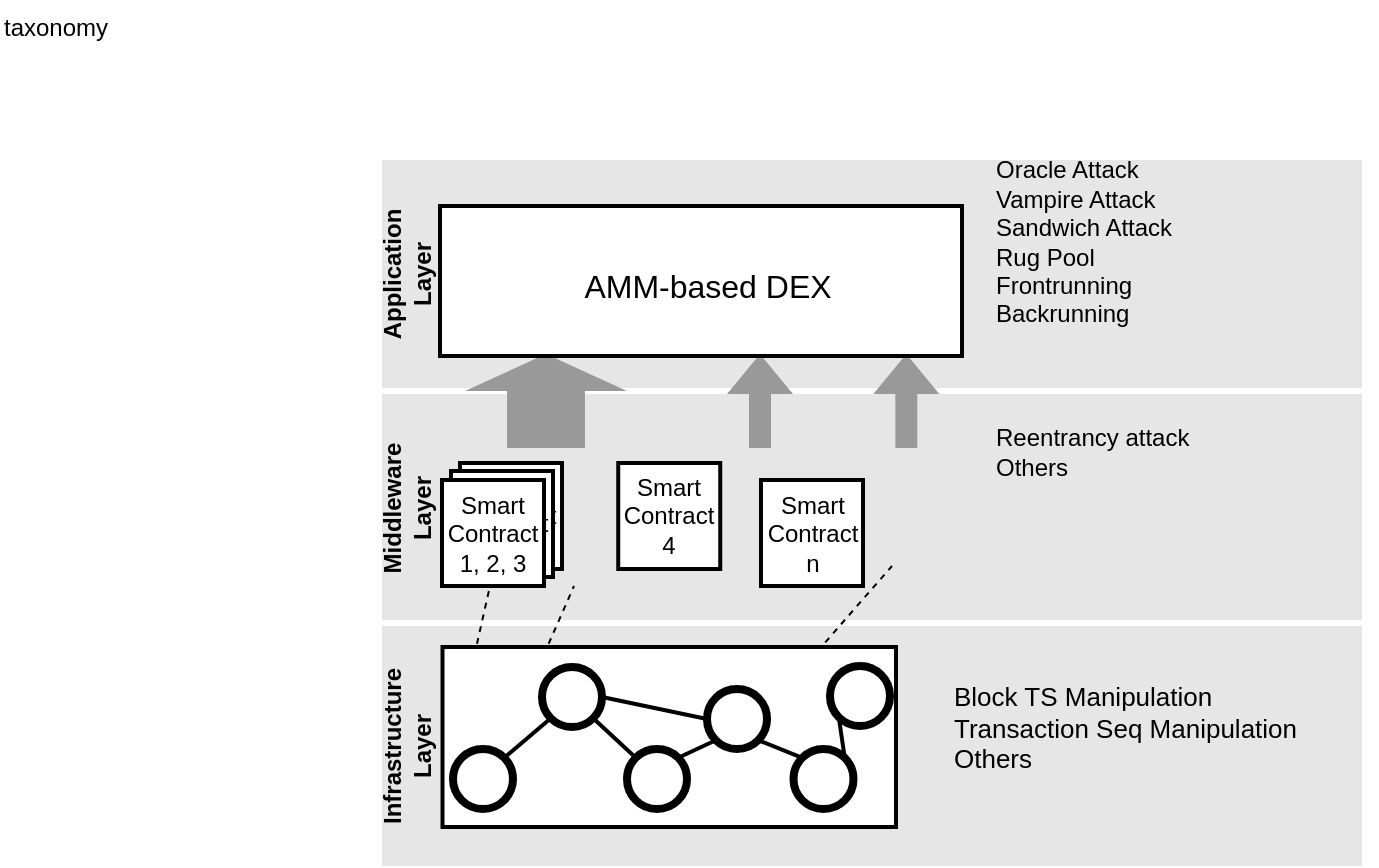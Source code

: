 <mxfile version="15.4.1" type="github">
  <diagram id="aYbwqATf93FluCWuQREW" name="Page-1">
    <mxGraphModel dx="679" dy="423" grid="1" gridSize="10" guides="1" tooltips="1" connect="1" arrows="1" fold="1" page="1" pageScale="1" pageWidth="850" pageHeight="1100" math="0" shadow="0">
      <root>
        <mxCell id="0" />
        <mxCell id="1" parent="0" />
        <mxCell id="IElQf6iTneREs4BxYmEP-1" value="" style="rounded=0;whiteSpace=wrap;html=1;strokeWidth=2;strokeColor=none;fillColor=#E6E6E6;" parent="1" vertex="1">
          <mxGeometry x="201" y="207" width="490" height="113" as="geometry" />
        </mxCell>
        <mxCell id="IElQf6iTneREs4BxYmEP-2" value="" style="rounded=0;whiteSpace=wrap;html=1;strokeWidth=2;strokeColor=none;fillColor=#E6E6E6;" parent="1" vertex="1">
          <mxGeometry x="201" y="90" width="490" height="114" as="geometry" />
        </mxCell>
        <mxCell id="IElQf6iTneREs4BxYmEP-3" value="" style="shape=flexArrow;endArrow=classic;html=1;strokeWidth=2;fillColor=#999999;strokeColor=none;" parent="1" edge="1">
          <mxGeometry width="50" height="50" relative="1" as="geometry">
            <mxPoint x="463.16" y="235" as="sourcePoint" />
            <mxPoint x="463.16" y="186" as="targetPoint" />
            <Array as="points">
              <mxPoint x="463.16" y="211" />
            </Array>
          </mxGeometry>
        </mxCell>
        <mxCell id="IElQf6iTneREs4BxYmEP-4" value="" style="shape=flexArrow;endArrow=classic;html=1;strokeWidth=2;fillColor=#999999;strokeColor=none;" parent="1" edge="1">
          <mxGeometry width="50" height="50" relative="1" as="geometry">
            <mxPoint x="390" y="235" as="sourcePoint" />
            <mxPoint x="390" y="186" as="targetPoint" />
            <Array as="points">
              <mxPoint x="390" y="213" />
            </Array>
          </mxGeometry>
        </mxCell>
        <mxCell id="IElQf6iTneREs4BxYmEP-5" value="" style="shape=flexArrow;endArrow=classic;html=1;strokeWidth=2;strokeColor=none;fillColor=#999999;width=37.931;endSize=5.483;endWidth=40.048;" parent="1" edge="1">
          <mxGeometry width="50" height="50" relative="1" as="geometry">
            <mxPoint x="283" y="235" as="sourcePoint" />
            <mxPoint x="283" y="186" as="targetPoint" />
          </mxGeometry>
        </mxCell>
        <mxCell id="IElQf6iTneREs4BxYmEP-6" value="" style="rounded=0;whiteSpace=wrap;html=1;strokeWidth=2;strokeColor=none;fillColor=#E6E6E6;" parent="1" vertex="1">
          <mxGeometry x="201" y="323" width="490" height="120" as="geometry" />
        </mxCell>
        <mxCell id="IElQf6iTneREs4BxYmEP-9" value="" style="endArrow=none;dashed=1;html=1;strokeWidth=1;exitX=0.076;exitY=-0.018;exitDx=0;exitDy=0;exitPerimeter=0;" parent="1" source="IElQf6iTneREs4BxYmEP-26" edge="1">
          <mxGeometry width="50" height="50" relative="1" as="geometry">
            <mxPoint x="231" y="523" as="sourcePoint" />
            <mxPoint x="255" y="303" as="targetPoint" />
          </mxGeometry>
        </mxCell>
        <mxCell id="IElQf6iTneREs4BxYmEP-10" value="" style="endArrow=none;dashed=1;html=1;strokeWidth=1;entryX=0.5;entryY=1;entryDx=0;entryDy=0;exitX=0.844;exitY=-0.026;exitDx=0;exitDy=0;exitPerimeter=0;" parent="1" source="IElQf6iTneREs4BxYmEP-26" edge="1">
          <mxGeometry width="50" height="50" relative="1" as="geometry">
            <mxPoint x="491" y="483" as="sourcePoint" />
            <mxPoint x="456" y="293" as="targetPoint" />
          </mxGeometry>
        </mxCell>
        <mxCell id="IElQf6iTneREs4BxYmEP-11" value="" style="rounded=0;whiteSpace=wrap;html=1;strokeWidth=2;" parent="1" vertex="1">
          <mxGeometry x="230" y="113" width="261" height="75" as="geometry" />
        </mxCell>
        <mxCell id="IElQf6iTneREs4BxYmEP-12" value="&lt;font style=&quot;font-size: 16px&quot;&gt;AMM-based DEX&lt;/font&gt;" style="text;html=1;strokeColor=none;fillColor=none;align=center;verticalAlign=middle;whiteSpace=wrap;rounded=0;" parent="1" vertex="1">
          <mxGeometry x="286" y="143" width="155.5" height="20" as="geometry" />
        </mxCell>
        <mxCell id="IElQf6iTneREs4BxYmEP-13" value="&lt;b&gt;Infrastructure&lt;br&gt;Layer&lt;/b&gt;" style="text;html=1;strokeColor=none;fillColor=none;align=center;verticalAlign=middle;whiteSpace=wrap;rounded=0;rotation=-90;" parent="1" vertex="1">
          <mxGeometry x="154" y="373" width="119" height="20" as="geometry" />
        </mxCell>
        <mxCell id="IElQf6iTneREs4BxYmEP-14" value="&lt;b&gt;Middleware&lt;br&gt;Layer&lt;/b&gt;" style="text;html=1;strokeColor=none;fillColor=none;align=center;verticalAlign=middle;whiteSpace=wrap;rounded=0;rotation=-90;" parent="1" vertex="1">
          <mxGeometry x="154" y="254" width="119" height="20" as="geometry" />
        </mxCell>
        <mxCell id="IElQf6iTneREs4BxYmEP-15" value="&lt;b&gt;Application&lt;br&gt;Layer&lt;/b&gt;" style="text;html=1;strokeColor=none;fillColor=none;align=center;verticalAlign=middle;whiteSpace=wrap;rounded=0;rotation=-90;" parent="1" vertex="1">
          <mxGeometry x="154" y="137" width="119" height="20" as="geometry" />
        </mxCell>
        <mxCell id="IElQf6iTneREs4BxYmEP-16" value="Reentrancy attack&lt;br&gt;Others" style="text;html=1;strokeColor=none;fillColor=none;align=left;verticalAlign=middle;whiteSpace=wrap;rounded=0;" parent="1" vertex="1">
          <mxGeometry x="506" y="225.5" width="150" height="20" as="geometry" />
        </mxCell>
        <mxCell id="IElQf6iTneREs4BxYmEP-17" value="&lt;div style=&quot;font-size: 13px&quot;&gt;&lt;span&gt;Block TS Manipulation&lt;/span&gt;&lt;/div&gt;&lt;font style=&quot;font-size: 13px&quot;&gt;Transaction Seq Manipulation&lt;br&gt;&lt;/font&gt;&lt;font style=&quot;font-size: 13px&quot;&gt;Others&lt;/font&gt;" style="text;html=1;strokeColor=none;fillColor=none;align=left;verticalAlign=middle;whiteSpace=wrap;rounded=0;" parent="1" vertex="1">
          <mxGeometry x="484.5" y="364" width="214" height="20" as="geometry" />
        </mxCell>
        <mxCell id="IElQf6iTneREs4BxYmEP-18" value="&lt;font style=&quot;font-size: 12px&quot;&gt;Oracle Attack&lt;br&gt;&lt;/font&gt;&lt;font style=&quot;font-size: 12px&quot;&gt;Vampire Attack&lt;br&gt;&lt;/font&gt;&lt;font style=&quot;font-size: 12px&quot;&gt;Sandwich Attack&lt;br&gt;&lt;/font&gt;&lt;font style=&quot;font-size: 12px&quot;&gt;Rug Pool&lt;br&gt;&lt;/font&gt;&lt;font style=&quot;font-size: 12px&quot;&gt;Frontrunning&lt;br&gt;&lt;/font&gt;&lt;font style=&quot;font-size: 12px&quot;&gt;Backrunning&lt;/font&gt;" style="text;html=1;strokeColor=none;fillColor=none;align=left;verticalAlign=middle;whiteSpace=wrap;rounded=0;" parent="1" vertex="1">
          <mxGeometry x="506" y="98" width="185" height="65" as="geometry" />
        </mxCell>
        <mxCell id="IElQf6iTneREs4BxYmEP-25" value="" style="endArrow=none;dashed=1;html=1;strokeWidth=1;exitX=0.234;exitY=-0.018;exitDx=0;exitDy=0;exitPerimeter=0;" parent="1" source="IElQf6iTneREs4BxYmEP-26" edge="1">
          <mxGeometry width="50" height="50" relative="1" as="geometry">
            <mxPoint x="297" y="333" as="sourcePoint" />
            <mxPoint x="297" y="303" as="targetPoint" />
          </mxGeometry>
        </mxCell>
        <mxCell id="IElQf6iTneREs4BxYmEP-26" value="" style="rounded=0;whiteSpace=wrap;html=1;strokeWidth=2;" parent="1" vertex="1">
          <mxGeometry x="231.25" y="333.5" width="226.75" height="90" as="geometry" />
        </mxCell>
        <mxCell id="IElQf6iTneREs4BxYmEP-27" value="" style="group" parent="1" vertex="1" connectable="0">
          <mxGeometry x="236.5" y="333.5" width="248" height="81" as="geometry" />
        </mxCell>
        <mxCell id="IElQf6iTneREs4BxYmEP-28" value="" style="ellipse;whiteSpace=wrap;html=1;strokeWidth=4;" parent="IElQf6iTneREs4BxYmEP-27" vertex="1">
          <mxGeometry y="51" width="30" height="30" as="geometry" />
        </mxCell>
        <mxCell id="IElQf6iTneREs4BxYmEP-29" value="" style="ellipse;whiteSpace=wrap;html=1;strokeWidth=4;" parent="IElQf6iTneREs4BxYmEP-27" vertex="1">
          <mxGeometry x="127" y="21" width="30" height="30" as="geometry" />
        </mxCell>
        <mxCell id="IElQf6iTneREs4BxYmEP-30" value="" style="ellipse;whiteSpace=wrap;html=1;strokeWidth=4;" parent="IElQf6iTneREs4BxYmEP-27" vertex="1">
          <mxGeometry x="44.5" y="10" width="30" height="30" as="geometry" />
        </mxCell>
        <mxCell id="IElQf6iTneREs4BxYmEP-31" value="" style="ellipse;whiteSpace=wrap;html=1;strokeWidth=4;" parent="IElQf6iTneREs4BxYmEP-27" vertex="1">
          <mxGeometry x="87" y="51" width="30" height="30" as="geometry" />
        </mxCell>
        <mxCell id="IElQf6iTneREs4BxYmEP-32" value="" style="endArrow=none;html=1;exitX=1;exitY=0;exitDx=0;exitDy=0;entryX=0;entryY=1;entryDx=0;entryDy=0;strokeWidth=2;" parent="IElQf6iTneREs4BxYmEP-27" source="IElQf6iTneREs4BxYmEP-28" target="IElQf6iTneREs4BxYmEP-30" edge="1">
          <mxGeometry width="50" height="50" relative="1" as="geometry">
            <mxPoint x="120" y="71" as="sourcePoint" />
            <mxPoint x="170" y="21" as="targetPoint" />
          </mxGeometry>
        </mxCell>
        <mxCell id="IElQf6iTneREs4BxYmEP-33" value="" style="endArrow=none;html=1;strokeWidth=2;entryX=1;entryY=0.5;entryDx=0;entryDy=0;exitX=0;exitY=0.5;exitDx=0;exitDy=0;" parent="IElQf6iTneREs4BxYmEP-27" source="IElQf6iTneREs4BxYmEP-29" target="IElQf6iTneREs4BxYmEP-30" edge="1">
          <mxGeometry width="50" height="50" relative="1" as="geometry">
            <mxPoint x="210" y="41" as="sourcePoint" />
            <mxPoint x="170" y="21" as="targetPoint" />
          </mxGeometry>
        </mxCell>
        <mxCell id="IElQf6iTneREs4BxYmEP-34" value="" style="endArrow=none;html=1;strokeWidth=2;entryX=1;entryY=1;entryDx=0;entryDy=0;exitX=0;exitY=0;exitDx=0;exitDy=0;" parent="IElQf6iTneREs4BxYmEP-27" source="IElQf6iTneREs4BxYmEP-31" target="IElQf6iTneREs4BxYmEP-30" edge="1">
          <mxGeometry width="50" height="50" relative="1" as="geometry">
            <mxPoint x="110" y="61" as="sourcePoint" />
            <mxPoint x="170" y="21" as="targetPoint" />
          </mxGeometry>
        </mxCell>
        <mxCell id="IElQf6iTneREs4BxYmEP-35" value="" style="endArrow=none;html=1;strokeWidth=2;entryX=0;entryY=1;entryDx=0;entryDy=0;exitX=1;exitY=0;exitDx=0;exitDy=0;" parent="IElQf6iTneREs4BxYmEP-27" source="IElQf6iTneREs4BxYmEP-31" target="IElQf6iTneREs4BxYmEP-29" edge="1">
          <mxGeometry width="50" height="50" relative="1" as="geometry">
            <mxPoint x="120" y="71" as="sourcePoint" />
            <mxPoint x="170" y="21" as="targetPoint" />
          </mxGeometry>
        </mxCell>
        <mxCell id="IElQf6iTneREs4BxYmEP-40" value="" style="ellipse;whiteSpace=wrap;html=1;strokeWidth=4;" parent="IElQf6iTneREs4BxYmEP-27" vertex="1">
          <mxGeometry x="170.25" y="51" width="30" height="30" as="geometry" />
        </mxCell>
        <mxCell id="IElQf6iTneREs4BxYmEP-41" value="" style="endArrow=none;html=1;strokeWidth=2;entryX=0;entryY=0;entryDx=0;entryDy=0;exitX=1;exitY=1;exitDx=0;exitDy=0;" parent="IElQf6iTneREs4BxYmEP-27" source="IElQf6iTneREs4BxYmEP-29" target="IElQf6iTneREs4BxYmEP-40" edge="1">
          <mxGeometry width="50" height="50" relative="1" as="geometry">
            <mxPoint x="110.107" y="64.393" as="sourcePoint" />
            <mxPoint x="118.893" y="35.607" as="targetPoint" />
          </mxGeometry>
        </mxCell>
        <mxCell id="IElQf6iTneREs4BxYmEP-43" value="taxonomy" style="text;whiteSpace=wrap;html=1;" parent="1" vertex="1">
          <mxGeometry x="10" y="10" width="80" height="30" as="geometry" />
        </mxCell>
        <mxCell id="IYS84OP7h0knL5UXp7ER-1" value="" style="ellipse;whiteSpace=wrap;html=1;strokeWidth=4;" vertex="1" parent="1">
          <mxGeometry x="425" y="343" width="30" height="30" as="geometry" />
        </mxCell>
        <mxCell id="IYS84OP7h0knL5UXp7ER-2" value="" style="endArrow=none;html=1;strokeWidth=2;entryX=1;entryY=0;entryDx=0;entryDy=0;exitX=0;exitY=1;exitDx=0;exitDy=0;" edge="1" parent="1" source="IYS84OP7h0knL5UXp7ER-1" target="IElQf6iTneREs4BxYmEP-40">
          <mxGeometry width="50" height="50" relative="1" as="geometry">
            <mxPoint x="402.357" y="394.607" as="sourcePoint" />
            <mxPoint x="420" y="414" as="targetPoint" />
          </mxGeometry>
        </mxCell>
        <mxCell id="IYS84OP7h0knL5UXp7ER-5" value="Smart&lt;br&gt;Contract&lt;br&gt;4" style="rounded=0;whiteSpace=wrap;html=1;strokeWidth=2;" vertex="1" parent="1">
          <mxGeometry x="319.12" y="241.5" width="51" height="53" as="geometry" />
        </mxCell>
        <mxCell id="IYS84OP7h0knL5UXp7ER-6" value="" style="group" vertex="1" connectable="0" parent="1">
          <mxGeometry x="231" y="241.5" width="60" height="61.5" as="geometry" />
        </mxCell>
        <mxCell id="IYS84OP7h0knL5UXp7ER-4" value="Smart&lt;br&gt;Contract&lt;br&gt;1, 2, 3" style="rounded=0;whiteSpace=wrap;html=1;strokeWidth=2;" vertex="1" parent="IYS84OP7h0knL5UXp7ER-6">
          <mxGeometry x="9" width="51" height="53" as="geometry" />
        </mxCell>
        <mxCell id="IYS84OP7h0knL5UXp7ER-3" value="Smart&lt;br&gt;Contract&lt;br&gt;1, 2, 3" style="rounded=0;whiteSpace=wrap;html=1;strokeWidth=2;" vertex="1" parent="IYS84OP7h0knL5UXp7ER-6">
          <mxGeometry x="4.5" y="4" width="51" height="53" as="geometry" />
        </mxCell>
        <mxCell id="IElQf6iTneREs4BxYmEP-7" value="Smart&lt;br&gt;Contract&lt;br&gt;1, 2, 3" style="rounded=0;whiteSpace=wrap;html=1;strokeWidth=2;" parent="IYS84OP7h0knL5UXp7ER-6" vertex="1">
          <mxGeometry y="8.5" width="51" height="53" as="geometry" />
        </mxCell>
        <mxCell id="IYS84OP7h0knL5UXp7ER-7" value="Smart&lt;br&gt;Contract&lt;br&gt;n" style="rounded=0;whiteSpace=wrap;html=1;strokeWidth=2;" vertex="1" parent="1">
          <mxGeometry x="390.5" y="250" width="51" height="53" as="geometry" />
        </mxCell>
      </root>
    </mxGraphModel>
  </diagram>
</mxfile>
